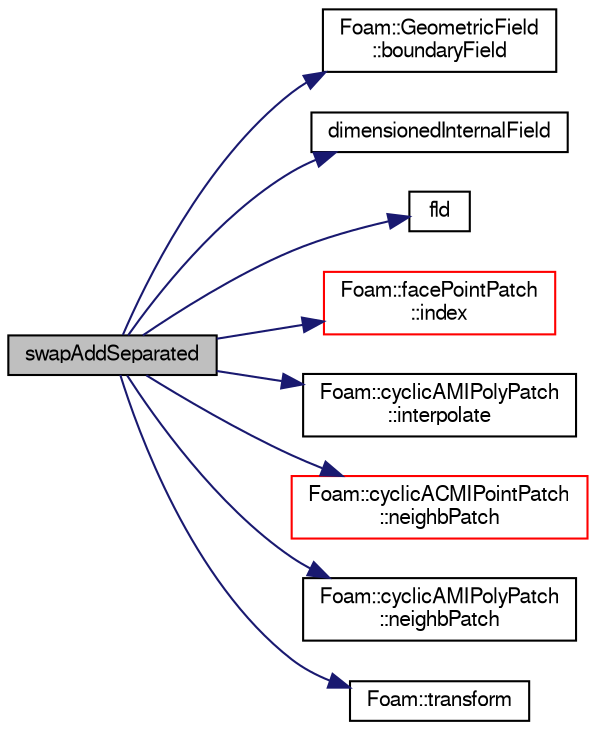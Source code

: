 digraph "swapAddSeparated"
{
  bgcolor="transparent";
  edge [fontname="FreeSans",fontsize="10",labelfontname="FreeSans",labelfontsize="10"];
  node [fontname="FreeSans",fontsize="10",shape=record];
  rankdir="LR";
  Node327 [label="swapAddSeparated",height=0.2,width=0.4,color="black", fillcolor="grey75", style="filled", fontcolor="black"];
  Node327 -> Node328 [color="midnightblue",fontsize="10",style="solid",fontname="FreeSans"];
  Node328 [label="Foam::GeometricField\l::boundaryField",height=0.2,width=0.4,color="black",URL="$a22434.html#a3c6c1a789b48ea0c5e8bff64f9c14f2d",tooltip="Return reference to GeometricBoundaryField. "];
  Node327 -> Node329 [color="midnightblue",fontsize="10",style="solid",fontname="FreeSans"];
  Node329 [label="dimensionedInternalField",height=0.2,width=0.4,color="black",URL="$a38438.html#a942cd19121a46cdc649099eb27c74b18"];
  Node327 -> Node330 [color="midnightblue",fontsize="10",style="solid",fontname="FreeSans"];
  Node330 [label="fld",height=0.2,width=0.4,color="black",URL="$a18899.html#a378472d1f8b33eeefbda63a947476c8c"];
  Node327 -> Node331 [color="midnightblue",fontsize="10",style="solid",fontname="FreeSans"];
  Node331 [label="Foam::facePointPatch\l::index",height=0.2,width=0.4,color="red",URL="$a27322.html#a3a0e8421624386fd1af3c3943ea29049",tooltip="Return the index of this patch in the pointBoundaryMesh. "];
  Node327 -> Node333 [color="midnightblue",fontsize="10",style="solid",fontname="FreeSans"];
  Node333 [label="Foam::cyclicAMIPolyPatch\l::interpolate",height=0.2,width=0.4,color="black",URL="$a24946.html#a7bb266ad4e025949d6e7c460e332253e",tooltip="Interpolate field. "];
  Node327 -> Node334 [color="midnightblue",fontsize="10",style="solid",fontname="FreeSans"];
  Node334 [label="Foam::cyclicACMIPointPatch\l::neighbPatch",height=0.2,width=0.4,color="red",URL="$a24918.html#afd15629e4ca4cb65dba89f93d9abf66b",tooltip="Return neighbour point patch. "];
  Node327 -> Node390 [color="midnightblue",fontsize="10",style="solid",fontname="FreeSans"];
  Node390 [label="Foam::cyclicAMIPolyPatch\l::neighbPatch",height=0.2,width=0.4,color="black",URL="$a24946.html#a88ae12bb9d26eaa4a44fa52aa9f145ac",tooltip="Return a reference to the neighbour patch. "];
  Node327 -> Node391 [color="midnightblue",fontsize="10",style="solid",fontname="FreeSans"];
  Node391 [label="Foam::transform",height=0.2,width=0.4,color="black",URL="$a21124.html#a919915170941701c1223291531ad010c"];
}
